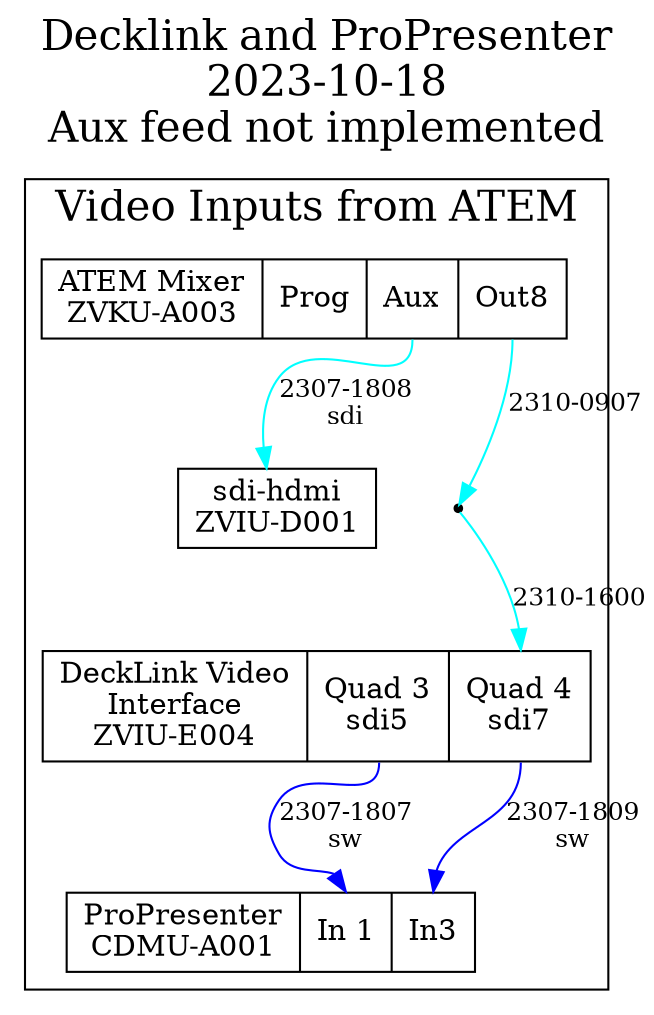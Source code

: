 digraph TopologyDeckLink {
    labelloc=t
    label="Decklink and ProPresenter\n2023-10-18\nAux feed not implemented" fontsize="20"
    edge [style=dotted] 
    node [shape=box]
    
subgraph cluster_VideoInputs {
 label="Video Inputs from ATEM"
 
zvkua003in   [shape=record label="
ATEM Mixer\nZVKU-A003
| { <prg> Prog}
| { <aux> Aux}
| { <out8> Out8}
"] 
  
zviud001 [label="sdi-hdmi\nZVIU-D001"]

zviue004in [shape=record label="
 DeckLink Video\nInterface\nZVIU-E004 | 
{{ 
  <c5> Quad 3\nsdi5
| <c7> Quad 4\nsdi7
}} 
"];  
 
cdmua001in [shape=record label="
ProPresenter\nCDMU-A001 
| { { <in1> In 1  | <in3> In3 }    } 
"];   
  
 2310090723101600 [label="" shape=point] 
} // cluster_VideoInputs

subgraph sdi_edges {
	edge [style=solid, color="cyan", fontsize="12pt" ]
	
zvkua003in: out8 -> 2310090723101600 [label="2310-0907"]
2310090723101600 -> zviue004in: c7 [label="2310-1600"]
 
zvkua003in :aux    -> zviud001  [label="2307-1808\nsdi" ] 
 
}

subgraph sw_edges { 
	edge [style="solid", color="blue" fontsize="12pt"]
zviue004in:c5  -> cdmua001in:in1 [label="2307-1807\nsw" ]
zviue004in:c7  -> cdmua001in:in3 [label="2307-1809\nsw" ]
}

}